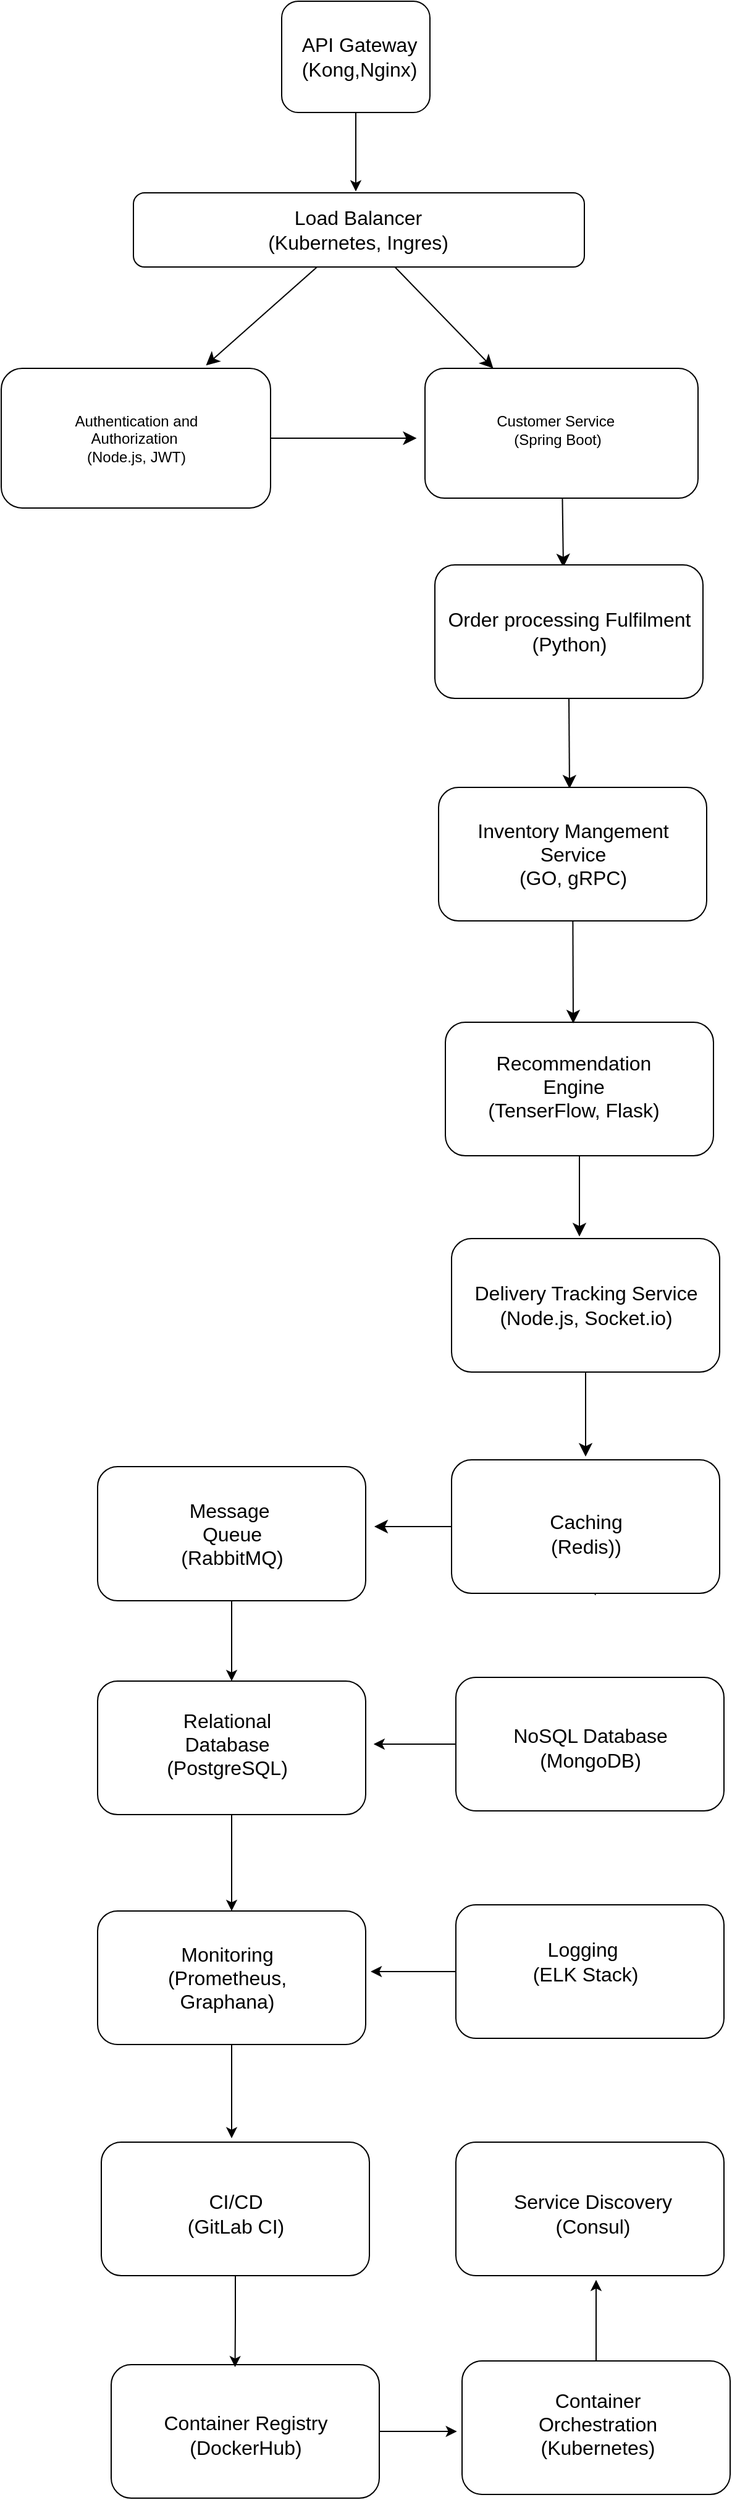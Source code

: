 <mxfile version="24.2.7" type="github">
  <diagram name="Page-1" id="S2Zd7SUTDXQVfa4Ri9lw">
    <mxGraphModel dx="705" dy="493" grid="0" gridSize="10" guides="1" tooltips="1" connect="1" arrows="1" fold="1" page="0" pageScale="1" pageWidth="850" pageHeight="1100" math="0" shadow="0">
      <root>
        <mxCell id="0" />
        <mxCell id="1" parent="0" />
        <mxCell id="3xE5T52aA5AeAaNYNV-C-5" style="edgeStyle=orthogonalEdgeStyle;rounded=0;orthogonalLoop=1;jettySize=auto;html=1;" edge="1" parent="1" source="B4yxiOCJZMTcJZR9WHJV-1">
          <mxGeometry relative="1" as="geometry">
            <mxPoint x="312" y="166.833" as="targetPoint" />
          </mxGeometry>
        </mxCell>
        <mxCell id="B4yxiOCJZMTcJZR9WHJV-1" value="" style="rounded=1;whiteSpace=wrap;html=1;" parent="1" vertex="1">
          <mxGeometry x="252" y="13" width="120" height="90" as="geometry" />
        </mxCell>
        <mxCell id="B4yxiOCJZMTcJZR9WHJV-2" value="API Gateway&lt;div&gt;(Kong,Nginx)&lt;/div&gt;" style="text;strokeColor=none;fillColor=none;html=1;align=center;verticalAlign=middle;whiteSpace=wrap;rounded=0;fontSize=16;" parent="1" vertex="1">
          <mxGeometry x="279.5" y="43" width="70" height="30" as="geometry" />
        </mxCell>
        <mxCell id="B4yxiOCJZMTcJZR9WHJV-3" value="" style="endArrow=none;html=1;rounded=0;fontSize=12;startSize=8;endSize=8;curved=1;" parent="1" target="B4yxiOCJZMTcJZR9WHJV-4" edge="1">
          <mxGeometry width="50" height="50" relative="1" as="geometry">
            <mxPoint x="316" y="170" as="sourcePoint" />
            <mxPoint x="316" y="101" as="targetPoint" />
          </mxGeometry>
        </mxCell>
        <mxCell id="B4yxiOCJZMTcJZR9WHJV-16" style="edgeStyle=none;curved=1;rounded=0;orthogonalLoop=1;jettySize=auto;html=1;fontSize=12;startSize=8;endSize=8;" parent="1" source="B4yxiOCJZMTcJZR9WHJV-4" edge="1">
          <mxGeometry relative="1" as="geometry">
            <mxPoint x="190.762" y="307.571" as="targetPoint" />
          </mxGeometry>
        </mxCell>
        <mxCell id="B4yxiOCJZMTcJZR9WHJV-17" style="edgeStyle=none;curved=1;rounded=0;orthogonalLoop=1;jettySize=auto;html=1;entryX=0.25;entryY=0;entryDx=0;entryDy=0;fontSize=12;startSize=8;endSize=8;" parent="1" source="B4yxiOCJZMTcJZR9WHJV-4" target="B4yxiOCJZMTcJZR9WHJV-12" edge="1">
          <mxGeometry relative="1" as="geometry" />
        </mxCell>
        <mxCell id="B4yxiOCJZMTcJZR9WHJV-4" value="" style="rounded=1;whiteSpace=wrap;html=1;" parent="1" vertex="1">
          <mxGeometry x="132" y="168" width="365" height="60" as="geometry" />
        </mxCell>
        <mxCell id="B4yxiOCJZMTcJZR9WHJV-5" value="Load Balancer&lt;div&gt;(Kubernetes, Ingres)&lt;/div&gt;" style="text;html=1;align=center;verticalAlign=middle;whiteSpace=wrap;rounded=0;fontSize=16;" parent="1" vertex="1">
          <mxGeometry x="238.5" y="183" width="150" height="30" as="geometry" />
        </mxCell>
        <mxCell id="B4yxiOCJZMTcJZR9WHJV-8" style="edgeStyle=none;curved=1;rounded=0;orthogonalLoop=1;jettySize=auto;html=1;exitX=0.25;exitY=1;exitDx=0;exitDy=0;entryX=0.298;entryY=1.016;entryDx=0;entryDy=0;entryPerimeter=0;fontSize=12;startSize=8;endSize=8;" parent="1" edge="1">
          <mxGeometry relative="1" as="geometry">
            <mxPoint x="110.5" y="415" as="sourcePoint" />
            <mxPoint x="120.388" y="417.048" as="targetPoint" />
          </mxGeometry>
        </mxCell>
        <mxCell id="B4yxiOCJZMTcJZR9WHJV-18" style="edgeStyle=none;curved=1;rounded=0;orthogonalLoop=1;jettySize=auto;html=1;fontSize=12;startSize=8;endSize=8;" parent="1" source="B4yxiOCJZMTcJZR9WHJV-9" edge="1">
          <mxGeometry relative="1" as="geometry">
            <mxPoint x="361.238" y="366.5" as="targetPoint" />
          </mxGeometry>
        </mxCell>
        <mxCell id="B4yxiOCJZMTcJZR9WHJV-9" value="" style="rounded=1;whiteSpace=wrap;html=1;" parent="1" vertex="1">
          <mxGeometry x="25" y="310" width="218" height="113" as="geometry" />
        </mxCell>
        <mxCell id="B4yxiOCJZMTcJZR9WHJV-20" style="edgeStyle=none;curved=1;rounded=0;orthogonalLoop=1;jettySize=auto;html=1;fontSize=12;startSize=8;endSize=8;" parent="1" source="B4yxiOCJZMTcJZR9WHJV-12" edge="1">
          <mxGeometry relative="1" as="geometry">
            <mxPoint x="480" y="471" as="targetPoint" />
          </mxGeometry>
        </mxCell>
        <mxCell id="B4yxiOCJZMTcJZR9WHJV-12" value="" style="rounded=1;whiteSpace=wrap;html=1;" parent="1" vertex="1">
          <mxGeometry x="368" y="310" width="221" height="105" as="geometry" />
        </mxCell>
        <mxCell id="B4yxiOCJZMTcJZR9WHJV-23" style="edgeStyle=none;curved=1;rounded=0;orthogonalLoop=1;jettySize=auto;html=1;exitX=0.5;exitY=1;exitDx=0;exitDy=0;fontSize=12;startSize=8;endSize=8;" parent="1" source="B4yxiOCJZMTcJZR9WHJV-19" edge="1">
          <mxGeometry relative="1" as="geometry">
            <mxPoint x="485" y="650" as="targetPoint" />
          </mxGeometry>
        </mxCell>
        <mxCell id="B4yxiOCJZMTcJZR9WHJV-19" value="" style="rounded=1;whiteSpace=wrap;html=1;" parent="1" vertex="1">
          <mxGeometry x="376" y="469" width="217" height="108" as="geometry" />
        </mxCell>
        <mxCell id="B4yxiOCJZMTcJZR9WHJV-22" value="Order processing Fulfilment&lt;div&gt;(Python)&lt;/div&gt;" style="text;html=1;align=center;verticalAlign=middle;whiteSpace=wrap;rounded=0;fontSize=16;" parent="1" vertex="1">
          <mxGeometry x="384.5" y="490" width="200" height="66" as="geometry" />
        </mxCell>
        <mxCell id="B4yxiOCJZMTcJZR9WHJV-24" value="" style="rounded=1;whiteSpace=wrap;html=1;" parent="1" vertex="1">
          <mxGeometry x="379" y="649" width="217" height="108" as="geometry" />
        </mxCell>
        <mxCell id="B4yxiOCJZMTcJZR9WHJV-25" value="Inventory Mangement Service&lt;div&gt;(GO, gRPC)&lt;/div&gt;" style="text;html=1;align=center;verticalAlign=middle;whiteSpace=wrap;rounded=0;fontSize=16;" parent="1" vertex="1">
          <mxGeometry x="387" y="664.5" width="202" height="77" as="geometry" />
        </mxCell>
        <mxCell id="B4yxiOCJZMTcJZR9WHJV-31" style="edgeStyle=none;curved=1;rounded=0;orthogonalLoop=1;jettySize=auto;html=1;fontSize=12;startSize=8;endSize=8;" parent="1" source="B4yxiOCJZMTcJZR9WHJV-27" edge="1">
          <mxGeometry relative="1" as="geometry">
            <mxPoint x="493" y="1012.333" as="targetPoint" />
          </mxGeometry>
        </mxCell>
        <mxCell id="B4yxiOCJZMTcJZR9WHJV-27" value="" style="rounded=1;whiteSpace=wrap;html=1;" parent="1" vertex="1">
          <mxGeometry x="384.5" y="839" width="217" height="108" as="geometry" />
        </mxCell>
        <mxCell id="B4yxiOCJZMTcJZR9WHJV-29" style="edgeStyle=none;curved=1;rounded=0;orthogonalLoop=1;jettySize=auto;html=1;fontSize=12;startSize=8;endSize=8;" parent="1" source="B4yxiOCJZMTcJZR9WHJV-24" edge="1">
          <mxGeometry relative="1" as="geometry">
            <mxPoint x="488" y="840" as="targetPoint" />
          </mxGeometry>
        </mxCell>
        <mxCell id="B4yxiOCJZMTcJZR9WHJV-30" value="Recommendation Engine&lt;div&gt;(TenserFlow, Flask)&lt;/div&gt;" style="text;html=1;align=center;verticalAlign=middle;whiteSpace=wrap;rounded=0;fontSize=16;" parent="1" vertex="1">
          <mxGeometry x="407.5" y="864" width="161" height="53" as="geometry" />
        </mxCell>
        <mxCell id="B4yxiOCJZMTcJZR9WHJV-34" style="edgeStyle=none;curved=1;rounded=0;orthogonalLoop=1;jettySize=auto;html=1;fontSize=12;startSize=8;endSize=8;" parent="1" source="B4yxiOCJZMTcJZR9WHJV-32" edge="1">
          <mxGeometry relative="1" as="geometry">
            <mxPoint x="498" y="1190.429" as="targetPoint" />
          </mxGeometry>
        </mxCell>
        <mxCell id="B4yxiOCJZMTcJZR9WHJV-32" value="" style="rounded=1;whiteSpace=wrap;html=1;" parent="1" vertex="1">
          <mxGeometry x="389.5" y="1014" width="217" height="108" as="geometry" />
        </mxCell>
        <mxCell id="B4yxiOCJZMTcJZR9WHJV-33" value="Delivery Tracking Service&lt;div&gt;(Node.js, Socket.io)&lt;/div&gt;" style="text;html=1;align=center;verticalAlign=middle;whiteSpace=wrap;rounded=0;fontSize=16;" parent="1" vertex="1">
          <mxGeometry x="400.5" y="1041.5" width="195" height="53" as="geometry" />
        </mxCell>
        <mxCell id="B4yxiOCJZMTcJZR9WHJV-38" style="edgeStyle=none;curved=1;rounded=0;orthogonalLoop=1;jettySize=auto;html=1;fontSize=12;startSize=8;endSize=8;" parent="1" source="B4yxiOCJZMTcJZR9WHJV-36" edge="1">
          <mxGeometry relative="1" as="geometry">
            <mxPoint x="506.0" y="1302.809" as="targetPoint" />
          </mxGeometry>
        </mxCell>
        <mxCell id="B4yxiOCJZMTcJZR9WHJV-39" style="edgeStyle=none;curved=1;rounded=0;orthogonalLoop=1;jettySize=auto;html=1;fontSize=12;startSize=8;endSize=8;" parent="1" source="B4yxiOCJZMTcJZR9WHJV-36" edge="1">
          <mxGeometry relative="1" as="geometry">
            <mxPoint x="326.952" y="1247" as="targetPoint" />
          </mxGeometry>
        </mxCell>
        <mxCell id="B4yxiOCJZMTcJZR9WHJV-36" value="" style="rounded=1;whiteSpace=wrap;html=1;" parent="1" vertex="1">
          <mxGeometry x="389.5" y="1193" width="217" height="108" as="geometry" />
        </mxCell>
        <mxCell id="B4yxiOCJZMTcJZR9WHJV-37" value="Caching&lt;div&gt;(Redis))&lt;/div&gt;" style="text;html=1;align=center;verticalAlign=middle;whiteSpace=wrap;rounded=0;fontSize=16;" parent="1" vertex="1">
          <mxGeometry x="418.5" y="1225" width="159" height="55" as="geometry" />
        </mxCell>
        <mxCell id="3xE5T52aA5AeAaNYNV-C-25" style="edgeStyle=orthogonalEdgeStyle;rounded=0;orthogonalLoop=1;jettySize=auto;html=1;entryX=0.5;entryY=0;entryDx=0;entryDy=0;" edge="1" parent="1" source="B4yxiOCJZMTcJZR9WHJV-41" target="3xE5T52aA5AeAaNYNV-C-13">
          <mxGeometry relative="1" as="geometry" />
        </mxCell>
        <mxCell id="B4yxiOCJZMTcJZR9WHJV-41" value="" style="rounded=1;whiteSpace=wrap;html=1;" parent="1" vertex="1">
          <mxGeometry x="103" y="1198.5" width="217" height="108.5" as="geometry" />
        </mxCell>
        <mxCell id="B4yxiOCJZMTcJZR9WHJV-42" value="Message&amp;nbsp;&lt;div&gt;Queue&lt;/div&gt;&lt;div&gt;(RabbitMQ)&lt;/div&gt;" style="text;html=1;align=center;verticalAlign=middle;whiteSpace=wrap;rounded=0;fontSize=16;" parent="1" vertex="1">
          <mxGeometry x="141.5" y="1220.5" width="140" height="64" as="geometry" />
        </mxCell>
        <mxCell id="3xE5T52aA5AeAaNYNV-C-2" style="edgeStyle=orthogonalEdgeStyle;rounded=0;orthogonalLoop=1;jettySize=auto;html=1;exitX=0.5;exitY=1;exitDx=0;exitDy=0;" edge="1" parent="1" source="B4yxiOCJZMTcJZR9WHJV-1" target="B4yxiOCJZMTcJZR9WHJV-1">
          <mxGeometry relative="1" as="geometry" />
        </mxCell>
        <mxCell id="3xE5T52aA5AeAaNYNV-C-6" value="Authentication and Authorization&amp;nbsp;&lt;div&gt;(Node.js, JWT)&lt;/div&gt;" style="text;html=1;align=center;verticalAlign=middle;whiteSpace=wrap;rounded=0;" vertex="1" parent="1">
          <mxGeometry x="66.5" y="329.75" width="135" height="75.25" as="geometry" />
        </mxCell>
        <mxCell id="3xE5T52aA5AeAaNYNV-C-7" value="Customer Service&amp;nbsp;&lt;div&gt;(Spring Boot)&lt;/div&gt;" style="text;html=1;align=center;verticalAlign=middle;whiteSpace=wrap;rounded=0;" vertex="1" parent="1">
          <mxGeometry x="407.5" y="322" width="135" height="75.25" as="geometry" />
        </mxCell>
        <mxCell id="3xE5T52aA5AeAaNYNV-C-26" style="edgeStyle=orthogonalEdgeStyle;rounded=0;orthogonalLoop=1;jettySize=auto;html=1;" edge="1" parent="1" source="3xE5T52aA5AeAaNYNV-C-9">
          <mxGeometry relative="1" as="geometry">
            <mxPoint x="326.385" y="1423.0" as="targetPoint" />
          </mxGeometry>
        </mxCell>
        <mxCell id="3xE5T52aA5AeAaNYNV-C-9" value="" style="rounded=1;whiteSpace=wrap;html=1;" vertex="1" parent="1">
          <mxGeometry x="393" y="1369" width="217" height="108" as="geometry" />
        </mxCell>
        <mxCell id="3xE5T52aA5AeAaNYNV-C-28" style="edgeStyle=orthogonalEdgeStyle;rounded=0;orthogonalLoop=1;jettySize=auto;html=1;" edge="1" parent="1" source="3xE5T52aA5AeAaNYNV-C-10">
          <mxGeometry relative="1" as="geometry">
            <mxPoint x="324.032" y="1607" as="targetPoint" />
          </mxGeometry>
        </mxCell>
        <mxCell id="3xE5T52aA5AeAaNYNV-C-10" value="" style="rounded=1;whiteSpace=wrap;html=1;" vertex="1" parent="1">
          <mxGeometry x="393" y="1553" width="217" height="108" as="geometry" />
        </mxCell>
        <mxCell id="3xE5T52aA5AeAaNYNV-C-11" value="" style="rounded=1;whiteSpace=wrap;html=1;" vertex="1" parent="1">
          <mxGeometry x="393" y="1745" width="217" height="108" as="geometry" />
        </mxCell>
        <mxCell id="3xE5T52aA5AeAaNYNV-C-34" style="edgeStyle=orthogonalEdgeStyle;rounded=0;orthogonalLoop=1;jettySize=auto;html=1;" edge="1" parent="1" source="3xE5T52aA5AeAaNYNV-C-12">
          <mxGeometry relative="1" as="geometry">
            <mxPoint x="506.5" y="1856.412" as="targetPoint" />
          </mxGeometry>
        </mxCell>
        <mxCell id="3xE5T52aA5AeAaNYNV-C-12" value="" style="rounded=1;whiteSpace=wrap;html=1;" vertex="1" parent="1">
          <mxGeometry x="398" y="1922" width="217" height="108" as="geometry" />
        </mxCell>
        <mxCell id="3xE5T52aA5AeAaNYNV-C-27" style="edgeStyle=orthogonalEdgeStyle;rounded=0;orthogonalLoop=1;jettySize=auto;html=1;entryX=0.5;entryY=0;entryDx=0;entryDy=0;" edge="1" parent="1" source="3xE5T52aA5AeAaNYNV-C-13" target="3xE5T52aA5AeAaNYNV-C-14">
          <mxGeometry relative="1" as="geometry" />
        </mxCell>
        <mxCell id="3xE5T52aA5AeAaNYNV-C-13" value="" style="rounded=1;whiteSpace=wrap;html=1;" vertex="1" parent="1">
          <mxGeometry x="103" y="1372" width="217" height="108" as="geometry" />
        </mxCell>
        <mxCell id="3xE5T52aA5AeAaNYNV-C-29" style="edgeStyle=orthogonalEdgeStyle;rounded=0;orthogonalLoop=1;jettySize=auto;html=1;" edge="1" parent="1" source="3xE5T52aA5AeAaNYNV-C-14">
          <mxGeometry relative="1" as="geometry">
            <mxPoint x="211.5" y="1741.902" as="targetPoint" />
          </mxGeometry>
        </mxCell>
        <mxCell id="3xE5T52aA5AeAaNYNV-C-14" value="" style="rounded=1;whiteSpace=wrap;html=1;" vertex="1" parent="1">
          <mxGeometry x="103" y="1558" width="217" height="108" as="geometry" />
        </mxCell>
        <mxCell id="3xE5T52aA5AeAaNYNV-C-15" value="" style="rounded=1;whiteSpace=wrap;html=1;" vertex="1" parent="1">
          <mxGeometry x="106" y="1745" width="217" height="108" as="geometry" />
        </mxCell>
        <mxCell id="3xE5T52aA5AeAaNYNV-C-32" style="edgeStyle=orthogonalEdgeStyle;rounded=0;orthogonalLoop=1;jettySize=auto;html=1;" edge="1" parent="1" source="3xE5T52aA5AeAaNYNV-C-16">
          <mxGeometry relative="1" as="geometry">
            <mxPoint x="393.836" y="1979" as="targetPoint" />
          </mxGeometry>
        </mxCell>
        <mxCell id="3xE5T52aA5AeAaNYNV-C-16" value="" style="rounded=1;whiteSpace=wrap;html=1;" vertex="1" parent="1">
          <mxGeometry x="114" y="1925" width="217" height="108" as="geometry" />
        </mxCell>
        <mxCell id="3xE5T52aA5AeAaNYNV-C-17" value="Relational Database&lt;div&gt;(PostgreSQL&lt;span style=&quot;color: rgba(0, 0, 0, 0); font-family: monospace; font-size: 0px; text-align: start; text-wrap: nowrap; background-color: initial;&quot;&gt;%3CmxGraphModel%3E%3Croot%3E%3CmxCell%20id%3D%220%22%2F%3E%3CmxCell%20id%3D%221%22%20parent%3D%220%22%2F%3E%3CmxCell%20id%3D%222%22%20value%3D%22Message%26amp%3Bnbsp%3B%26lt%3Bdiv%26gt%3BQueue%26lt%3B%2Fdiv%26gt%3B%26lt%3Bdiv%26gt%3B(RabbitMQ)%26lt%3B%2Fdiv%26gt%3B%22%20style%3D%22text%3Bhtml%3D1%3Balign%3Dcenter%3BverticalAlign%3Dmiddle%3BwhiteSpace%3Dwrap%3Brounded%3D0%3BfontSize%3D16%3B%22%20vertex%3D%221%22%20parent%3D%221%22%3E%3CmxGeometry%20x%3D%22141.5%22%20y%3D%221220.5%22%20width%3D%22140%22%20height%3D%2264%22%20as%3D%22geometry%22%2F%3E%3C%2FmxCell%3E%3C%2Froot%3E%3C%2FmxGraphModel%3E&lt;/span&gt;&lt;span style=&quot;color: rgba(0, 0, 0, 0); font-family: monospace; font-size: 0px; text-align: start; text-wrap: nowrap; background-color: initial;&quot;&gt;%3CmxGraphModel%3E%3Croot%3E%3CmxCell%20id%3D%220%22%2F%3E%3CmxCell%20id%3D%221%22%20parent%3D%220%22%2F%3E%3CmxCell%20id%3D%222%22%20value%3D%22Message%26amp%3Bnbsp%3B%26lt%3Bdiv%26gt%3BQueue%26lt%3B%2Fdiv%26gt%3B%26lt%3Bdiv%26gt%3B(RabbitMQ)%26lt%3B%2Fdiv%26gt%3B%22%20style%3D%22text%3Bhtml%3D1%3Balign%3Dcenter%3BverticalAlign%3Dmiddle%3BwhiteSpace%3Dwrap%3Brounded%3D0%3BfontSize%3D16%3B%22%20vertex%3D%221%22%20parent%3D%221%22%3E%3CmxGeometry%20x%3D%22141.5%22%20y%3D%221220.5%22%20width%3D%22140%22%20height%3D%2264%22%20as%3D%22geometry%22%2F%3E%3C%2FmxCell%3E%3C%2Froot%3E%3C%2FmxGraphModel%3E&lt;/span&gt;&lt;span style=&quot;background-color: initial;&quot;&gt;)&lt;/span&gt;&lt;/div&gt;" style="text;html=1;align=center;verticalAlign=middle;whiteSpace=wrap;rounded=0;fontSize=16;" vertex="1" parent="1">
          <mxGeometry x="138" y="1391" width="140" height="64" as="geometry" />
        </mxCell>
        <mxCell id="3xE5T52aA5AeAaNYNV-C-18" value="NoSQL Database&lt;div&gt;(MongoDB)&lt;/div&gt;" style="text;html=1;align=center;verticalAlign=middle;whiteSpace=wrap;rounded=0;fontSize=16;" vertex="1" parent="1">
          <mxGeometry x="431.5" y="1394" width="140" height="64" as="geometry" />
        </mxCell>
        <mxCell id="3xE5T52aA5AeAaNYNV-C-19" value="Monitoring&lt;div&gt;(Prometheus, Graphana)&lt;/div&gt;" style="text;html=1;align=center;verticalAlign=middle;whiteSpace=wrap;rounded=0;fontSize=16;" vertex="1" parent="1">
          <mxGeometry x="138" y="1580" width="140" height="64" as="geometry" />
        </mxCell>
        <mxCell id="3xE5T52aA5AeAaNYNV-C-20" value="Logging&amp;nbsp;&lt;div&gt;(ELK Stack)&lt;/div&gt;" style="text;html=1;align=center;verticalAlign=middle;whiteSpace=wrap;rounded=0;fontSize=16;" vertex="1" parent="1">
          <mxGeometry x="428" y="1567" width="140" height="64" as="geometry" />
        </mxCell>
        <mxCell id="3xE5T52aA5AeAaNYNV-C-21" value="CI/CD&lt;div&gt;(GitLab CI)&lt;/div&gt;" style="text;html=1;align=center;verticalAlign=middle;whiteSpace=wrap;rounded=0;fontSize=16;" vertex="1" parent="1">
          <mxGeometry x="144.5" y="1771" width="140" height="64" as="geometry" />
        </mxCell>
        <mxCell id="3xE5T52aA5AeAaNYNV-C-22" value="Service Discovery&lt;div&gt;(Consul)&lt;/div&gt;" style="text;html=1;align=center;verticalAlign=middle;whiteSpace=wrap;rounded=0;fontSize=16;" vertex="1" parent="1">
          <mxGeometry x="434" y="1771" width="140" height="64" as="geometry" />
        </mxCell>
        <mxCell id="3xE5T52aA5AeAaNYNV-C-23" value="Container Registry&lt;div&gt;(DockerHub)&lt;/div&gt;" style="text;html=1;align=center;verticalAlign=middle;whiteSpace=wrap;rounded=0;fontSize=16;" vertex="1" parent="1">
          <mxGeometry x="152.5" y="1950" width="140" height="64" as="geometry" />
        </mxCell>
        <mxCell id="3xE5T52aA5AeAaNYNV-C-24" value="Container Orchestration&lt;div&gt;(Kubernetes)&lt;/div&gt;" style="text;html=1;align=center;verticalAlign=middle;whiteSpace=wrap;rounded=0;fontSize=16;" vertex="1" parent="1">
          <mxGeometry x="437.5" y="1941" width="140" height="64" as="geometry" />
        </mxCell>
        <mxCell id="3xE5T52aA5AeAaNYNV-C-30" style="edgeStyle=orthogonalEdgeStyle;rounded=0;orthogonalLoop=1;jettySize=auto;html=1;entryX=0.462;entryY=0.019;entryDx=0;entryDy=0;entryPerimeter=0;" edge="1" parent="1" source="3xE5T52aA5AeAaNYNV-C-15" target="3xE5T52aA5AeAaNYNV-C-16">
          <mxGeometry relative="1" as="geometry" />
        </mxCell>
      </root>
    </mxGraphModel>
  </diagram>
</mxfile>
